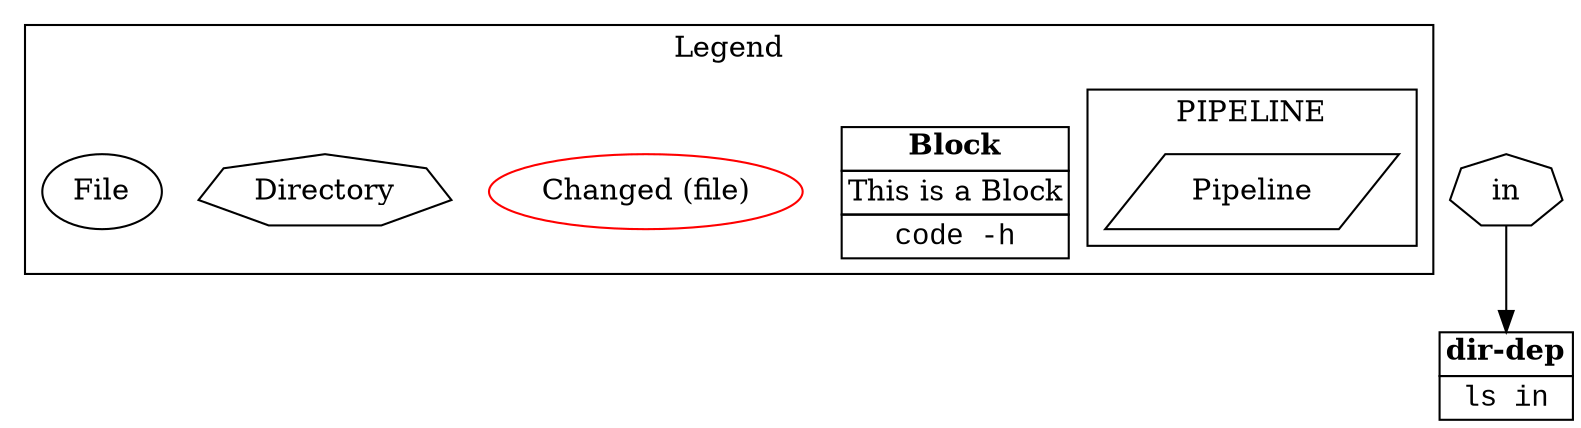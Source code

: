 digraph  {
	subgraph cluster_s0 {
		ID = "cluster_s0";
		subgraph cluster_s0 {
			ID = "cluster_s0";
			label="PIPELINE";
			n5[label="Pipeline",shape="parallelogram"];
			
		}label="Legend";
		n7[label=<<table border="0" cellborder="1" cellspacing="0"><tr><td><b>Block</b></td></tr><tr><td>This is a Block</td></tr><tr><td><font face="Courier New, Courier, monospace">code -h</font></td></tr></table>>,shape="plain"];
		n6[color="red",label="Changed (file)",shape="oval"];
		n4[label="Directory",shape="septagon"];
		n3[label="File",shape="oval"];
		
	}
	n1[label=<<table border="0" cellborder="1" cellspacing="0"><tr><td><b>dir-dep</b></td></tr><tr><td><font face="Courier New, Courier, monospace">ls in</font></td></tr></table>>,shape="plain"];
	n2[label="in",shape="septagon"];
	n2->n1;
	
}